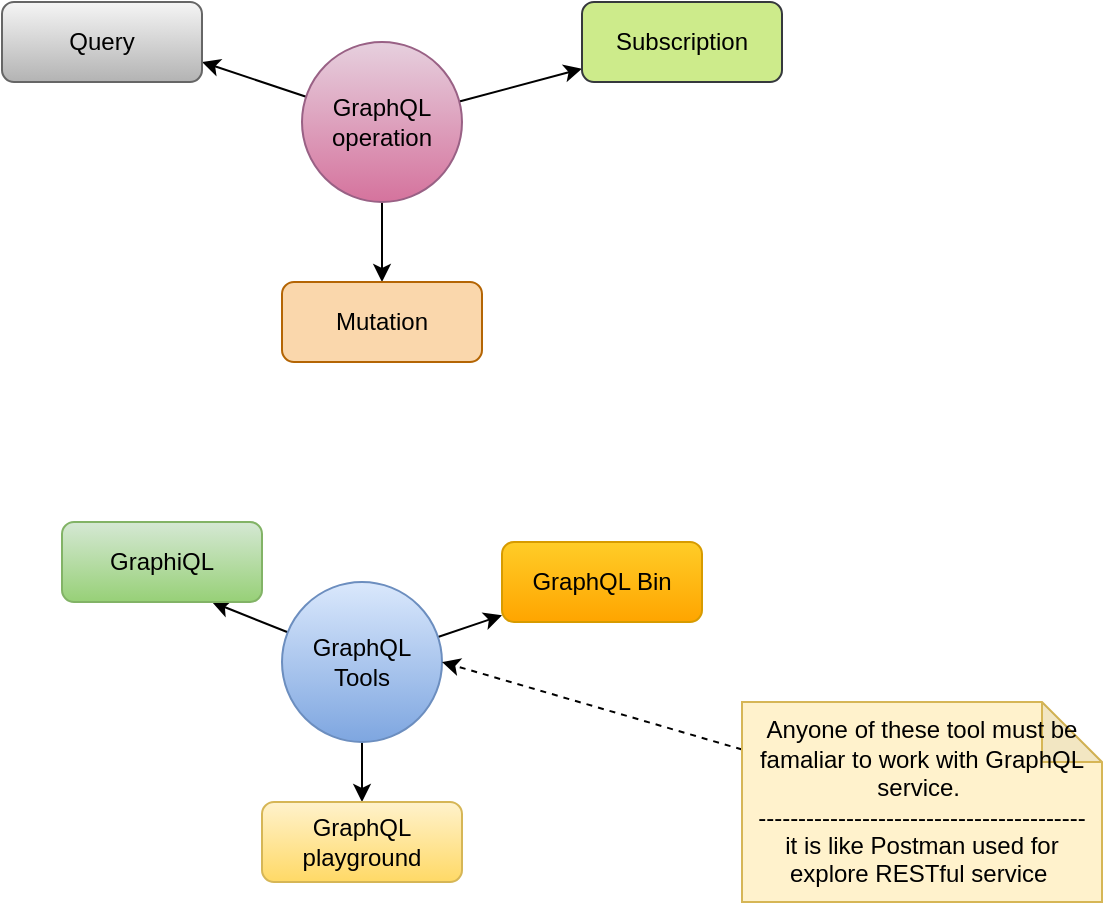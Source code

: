<mxfile version="11.3.0" type="device" pages="1"><diagram id="h36baO-CFcANfAbq7S59" name="Page-1"><mxGraphModel dx="838" dy="480" grid="1" gridSize="10" guides="1" tooltips="1" connect="1" arrows="1" fold="1" page="1" pageScale="1" pageWidth="850" pageHeight="1100" math="0" shadow="0"><root><mxCell id="0"/><mxCell id="1" parent="0"/><mxCell id="oRTiV89GsKo6HURDHfLH-3" style="edgeStyle=none;rounded=0;orthogonalLoop=1;jettySize=auto;html=1;entryX=1;entryY=0.75;entryDx=0;entryDy=0;" parent="1" source="oRTiV89GsKo6HURDHfLH-1" target="oRTiV89GsKo6HURDHfLH-2" edge="1"><mxGeometry relative="1" as="geometry"/></mxCell><mxCell id="oRTiV89GsKo6HURDHfLH-6" style="edgeStyle=none;rounded=0;orthogonalLoop=1;jettySize=auto;html=1;" parent="1" source="oRTiV89GsKo6HURDHfLH-1" target="oRTiV89GsKo6HURDHfLH-4" edge="1"><mxGeometry relative="1" as="geometry"/></mxCell><mxCell id="oRTiV89GsKo6HURDHfLH-7" style="edgeStyle=none;rounded=0;orthogonalLoop=1;jettySize=auto;html=1;" parent="1" source="oRTiV89GsKo6HURDHfLH-1" target="oRTiV89GsKo6HURDHfLH-5" edge="1"><mxGeometry relative="1" as="geometry"/></mxCell><mxCell id="oRTiV89GsKo6HURDHfLH-1" value="GraphQL&lt;br&gt;operation" style="ellipse;whiteSpace=wrap;html=1;aspect=fixed;gradientColor=#d5739d;fillColor=#e6d0de;strokeColor=#996185;" parent="1" vertex="1"><mxGeometry x="330" y="100" width="80" height="80" as="geometry"/></mxCell><mxCell id="oRTiV89GsKo6HURDHfLH-2" value="Query" style="rounded=1;whiteSpace=wrap;html=1;gradientColor=#b3b3b3;fillColor=#f5f5f5;strokeColor=#666666;" parent="1" vertex="1"><mxGeometry x="180" y="80" width="100" height="40" as="geometry"/></mxCell><mxCell id="oRTiV89GsKo6HURDHfLH-4" value="Mutation" style="rounded=1;whiteSpace=wrap;html=1;fillColor=#fad7ac;strokeColor=#b46504;" parent="1" vertex="1"><mxGeometry x="320" y="220" width="100" height="40" as="geometry"/></mxCell><mxCell id="oRTiV89GsKo6HURDHfLH-5" value="Subscription" style="rounded=1;whiteSpace=wrap;html=1;fillColor=#cdeb8b;strokeColor=#36393d;" parent="1" vertex="1"><mxGeometry x="470" y="80" width="100" height="40" as="geometry"/></mxCell><mxCell id="oRTiV89GsKo6HURDHfLH-8" style="edgeStyle=none;rounded=0;orthogonalLoop=1;jettySize=auto;html=1;entryX=0.75;entryY=1;entryDx=0;entryDy=0;" parent="1" source="oRTiV89GsKo6HURDHfLH-11" target="oRTiV89GsKo6HURDHfLH-12" edge="1"><mxGeometry relative="1" as="geometry"/></mxCell><mxCell id="oRTiV89GsKo6HURDHfLH-9" style="edgeStyle=none;rounded=0;orthogonalLoop=1;jettySize=auto;html=1;" parent="1" source="oRTiV89GsKo6HURDHfLH-11" target="oRTiV89GsKo6HURDHfLH-13" edge="1"><mxGeometry relative="1" as="geometry"/></mxCell><mxCell id="oRTiV89GsKo6HURDHfLH-10" style="edgeStyle=none;rounded=0;orthogonalLoop=1;jettySize=auto;html=1;" parent="1" source="oRTiV89GsKo6HURDHfLH-11" target="oRTiV89GsKo6HURDHfLH-14" edge="1"><mxGeometry relative="1" as="geometry"/></mxCell><mxCell id="oRTiV89GsKo6HURDHfLH-11" value="GraphQL&lt;br&gt;Tools" style="ellipse;whiteSpace=wrap;html=1;aspect=fixed;gradientColor=#7ea6e0;fillColor=#dae8fc;strokeColor=#6c8ebf;" parent="1" vertex="1"><mxGeometry x="320" y="370" width="80" height="80" as="geometry"/></mxCell><mxCell id="oRTiV89GsKo6HURDHfLH-12" value="GraphiQL" style="rounded=1;whiteSpace=wrap;html=1;gradientColor=#97d077;fillColor=#d5e8d4;strokeColor=#82b366;" parent="1" vertex="1"><mxGeometry x="210" y="340" width="100" height="40" as="geometry"/></mxCell><mxCell id="oRTiV89GsKo6HURDHfLH-13" value="GraphQL&lt;br&gt;playground" style="rounded=1;whiteSpace=wrap;html=1;gradientColor=#ffd966;fillColor=#fff2cc;strokeColor=#d6b656;" parent="1" vertex="1"><mxGeometry x="310" y="480" width="100" height="40" as="geometry"/></mxCell><mxCell id="oRTiV89GsKo6HURDHfLH-14" value="GraphQL Bin" style="rounded=1;whiteSpace=wrap;html=1;gradientColor=#ffa500;fillColor=#ffcd28;strokeColor=#d79b00;" parent="1" vertex="1"><mxGeometry x="430" y="350" width="100" height="40" as="geometry"/></mxCell><mxCell id="bhebBQP8pHayuZqUJyw4-2" style="rounded=0;orthogonalLoop=1;jettySize=auto;html=1;entryX=1;entryY=0.5;entryDx=0;entryDy=0;dashed=1;" edge="1" parent="1" source="bhebBQP8pHayuZqUJyw4-1" target="oRTiV89GsKo6HURDHfLH-11"><mxGeometry relative="1" as="geometry"/></mxCell><mxCell id="bhebBQP8pHayuZqUJyw4-1" value="Anyone of these tool must be famaliar to work with GraphQL service.&amp;nbsp;&lt;br&gt;-----------------------------------------&lt;br&gt;it is like Postman used for explore RESTful service&amp;nbsp;" style="shape=note;whiteSpace=wrap;html=1;backgroundOutline=1;darkOpacity=0.05;fillColor=#fff2cc;strokeColor=#d6b656;" vertex="1" parent="1"><mxGeometry x="550" y="430" width="180" height="100" as="geometry"/></mxCell></root></mxGraphModel></diagram></mxfile>